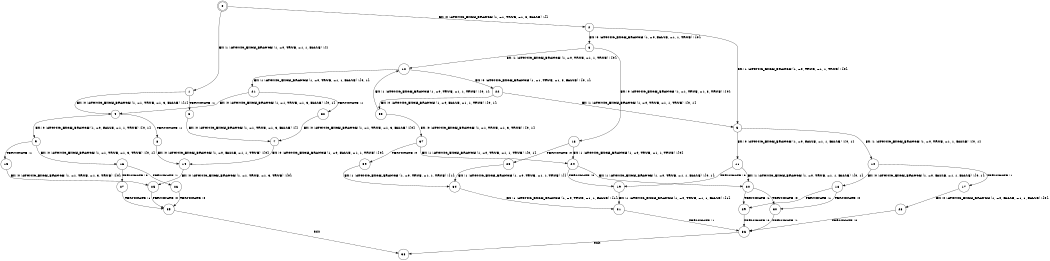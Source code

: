 digraph BCG {
size = "7, 10.5";
center = TRUE;
node [shape = circle];
0 [peripheries = 2];
0 -> 1 [label = "EX !1 !ATOMIC_EXCH_BRANCH (1, +0, TRUE, +1, 1, FALSE) !{}"];
0 -> 2 [label = "EX !0 !ATOMIC_EXCH_BRANCH (1, +1, TRUE, +1, 3, FALSE) !{}"];
1 -> 3 [label = "TERMINATE !1"];
1 -> 4 [label = "EX !0 !ATOMIC_EXCH_BRANCH (1, +1, TRUE, +1, 3, FALSE) !{1}"];
2 -> 5 [label = "EX !1 !ATOMIC_EXCH_BRANCH (1, +0, TRUE, +1, 1, TRUE) !{0}"];
2 -> 6 [label = "EX !0 !ATOMIC_EXCH_BRANCH (1, +0, FALSE, +1, 1, TRUE) !{0}"];
3 -> 7 [label = "EX !0 !ATOMIC_EXCH_BRANCH (1, +1, TRUE, +1, 3, FALSE) !{}"];
4 -> 8 [label = "TERMINATE !1"];
4 -> 9 [label = "EX !0 !ATOMIC_EXCH_BRANCH (1, +0, FALSE, +1, 1, TRUE) !{0, 1}"];
5 -> 10 [label = "EX !1 !ATOMIC_EXCH_BRANCH (1, +0, TRUE, +1, 1, FALSE) !{0, 1}"];
5 -> 11 [label = "EX !0 !ATOMIC_EXCH_BRANCH (1, +0, FALSE, +1, 1, FALSE) !{0, 1}"];
6 -> 12 [label = "EX !1 !ATOMIC_EXCH_BRANCH (1, +0, TRUE, +1, 1, TRUE) !{0}"];
6 -> 13 [label = "EX !0 !ATOMIC_EXCH_BRANCH (1, +1, TRUE, +1, 3, TRUE) !{0}"];
7 -> 14 [label = "EX !0 !ATOMIC_EXCH_BRANCH (1, +0, FALSE, +1, 1, TRUE) !{0}"];
8 -> 14 [label = "EX !0 !ATOMIC_EXCH_BRANCH (1, +0, FALSE, +1, 1, TRUE) !{0}"];
9 -> 15 [label = "TERMINATE !1"];
9 -> 16 [label = "EX !0 !ATOMIC_EXCH_BRANCH (1, +1, TRUE, +1, 3, TRUE) !{0, 1}"];
10 -> 17 [label = "TERMINATE !1"];
10 -> 18 [label = "EX !0 !ATOMIC_EXCH_BRANCH (1, +0, FALSE, +1, 1, FALSE) !{0, 1}"];
11 -> 19 [label = "TERMINATE !0"];
11 -> 20 [label = "EX !1 !ATOMIC_EXCH_BRANCH (1, +0, TRUE, +1, 1, FALSE) !{0, 1}"];
12 -> 21 [label = "EX !1 !ATOMIC_EXCH_BRANCH (1, +0, TRUE, +1, 1, FALSE) !{0, 1}"];
12 -> 22 [label = "EX !0 !ATOMIC_EXCH_BRANCH (1, +1, TRUE, +1, 3, FALSE) !{0, 1}"];
13 -> 23 [label = "TERMINATE !0"];
13 -> 24 [label = "EX !1 !ATOMIC_EXCH_BRANCH (1, +0, TRUE, +1, 1, TRUE) !{0}"];
14 -> 25 [label = "EX !0 !ATOMIC_EXCH_BRANCH (1, +1, TRUE, +1, 3, TRUE) !{0}"];
15 -> 25 [label = "EX !0 !ATOMIC_EXCH_BRANCH (1, +1, TRUE, +1, 3, TRUE) !{0}"];
16 -> 26 [label = "TERMINATE !1"];
16 -> 27 [label = "TERMINATE !0"];
17 -> 28 [label = "EX !0 !ATOMIC_EXCH_BRANCH (1, +0, FALSE, +1, 1, FALSE) !{0}"];
18 -> 29 [label = "TERMINATE !1"];
18 -> 30 [label = "TERMINATE !0"];
19 -> 31 [label = "EX !1 !ATOMIC_EXCH_BRANCH (1, +0, TRUE, +1, 1, FALSE) !{1}"];
20 -> 29 [label = "TERMINATE !1"];
20 -> 30 [label = "TERMINATE !0"];
21 -> 32 [label = "TERMINATE !1"];
21 -> 4 [label = "EX !0 !ATOMIC_EXCH_BRANCH (1, +1, TRUE, +1, 3, FALSE) !{0, 1}"];
22 -> 5 [label = "EX !1 !ATOMIC_EXCH_BRANCH (1, +0, TRUE, +1, 1, TRUE) !{0, 1}"];
22 -> 33 [label = "EX !0 !ATOMIC_EXCH_BRANCH (1, +0, FALSE, +1, 1, TRUE) !{0, 1}"];
23 -> 34 [label = "EX !1 !ATOMIC_EXCH_BRANCH (1, +0, TRUE, +1, 1, TRUE) !{}"];
24 -> 19 [label = "TERMINATE !0"];
24 -> 20 [label = "EX !1 !ATOMIC_EXCH_BRANCH (1, +0, TRUE, +1, 1, FALSE) !{0, 1}"];
25 -> 35 [label = "TERMINATE !0"];
26 -> 35 [label = "TERMINATE !0"];
27 -> 35 [label = "TERMINATE !1"];
28 -> 36 [label = "TERMINATE !0"];
29 -> 36 [label = "TERMINATE !0"];
30 -> 36 [label = "TERMINATE !1"];
31 -> 36 [label = "TERMINATE !1"];
32 -> 7 [label = "EX !0 !ATOMIC_EXCH_BRANCH (1, +1, TRUE, +1, 3, FALSE) !{0}"];
33 -> 12 [label = "EX !1 !ATOMIC_EXCH_BRANCH (1, +0, TRUE, +1, 1, TRUE) !{0, 1}"];
33 -> 37 [label = "EX !0 !ATOMIC_EXCH_BRANCH (1, +1, TRUE, +1, 3, TRUE) !{0, 1}"];
34 -> 31 [label = "EX !1 !ATOMIC_EXCH_BRANCH (1, +0, TRUE, +1, 1, FALSE) !{1}"];
35 -> 38 [label = "exit"];
36 -> 38 [label = "exit"];
37 -> 39 [label = "TERMINATE !0"];
37 -> 24 [label = "EX !1 !ATOMIC_EXCH_BRANCH (1, +0, TRUE, +1, 1, TRUE) !{0, 1}"];
39 -> 34 [label = "EX !1 !ATOMIC_EXCH_BRANCH (1, +0, TRUE, +1, 1, TRUE) !{1}"];
}
